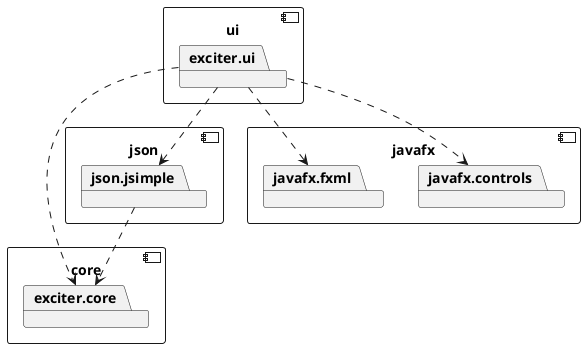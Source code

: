 @startuml

component core{
    package exciter.core
}

component ui{
    package exciter.ui
}

component json{
    package json.jsimple
    package exciter.core
    
}

component javafx{
    package javafx.controls
    package javafx.fxml
}

exciter.ui ..> exciter.core
exciter.ui ..> json.jsimple
exciter.ui ..> javafx.controls
exciter.ui ..> javafx.fxml

json.jsimple ..> exciter.core



@enduml
